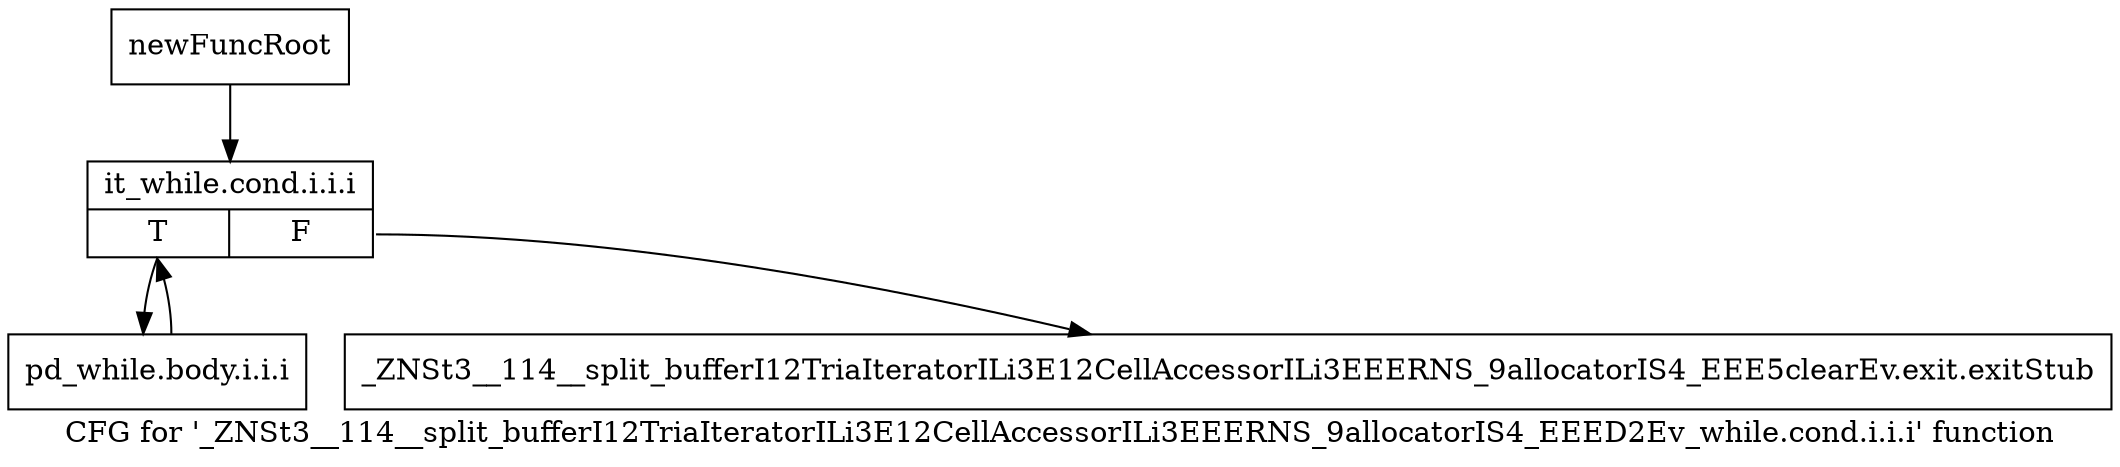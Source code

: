 digraph "CFG for '_ZNSt3__114__split_bufferI12TriaIteratorILi3E12CellAccessorILi3EEERNS_9allocatorIS4_EEED2Ev_while.cond.i.i.i' function" {
	label="CFG for '_ZNSt3__114__split_bufferI12TriaIteratorILi3E12CellAccessorILi3EEERNS_9allocatorIS4_EEED2Ev_while.cond.i.i.i' function";

	Node0x94888b0 [shape=record,label="{newFuncRoot}"];
	Node0x94888b0 -> Node0x9488950;
	Node0x9488900 [shape=record,label="{_ZNSt3__114__split_bufferI12TriaIteratorILi3E12CellAccessorILi3EEERNS_9allocatorIS4_EEE5clearEv.exit.exitStub}"];
	Node0x9488950 [shape=record,label="{it_while.cond.i.i.i|{<s0>T|<s1>F}}"];
	Node0x9488950:s0 -> Node0x94889a0;
	Node0x9488950:s1 -> Node0x9488900;
	Node0x94889a0 [shape=record,label="{pd_while.body.i.i.i}"];
	Node0x94889a0 -> Node0x9488950;
}
